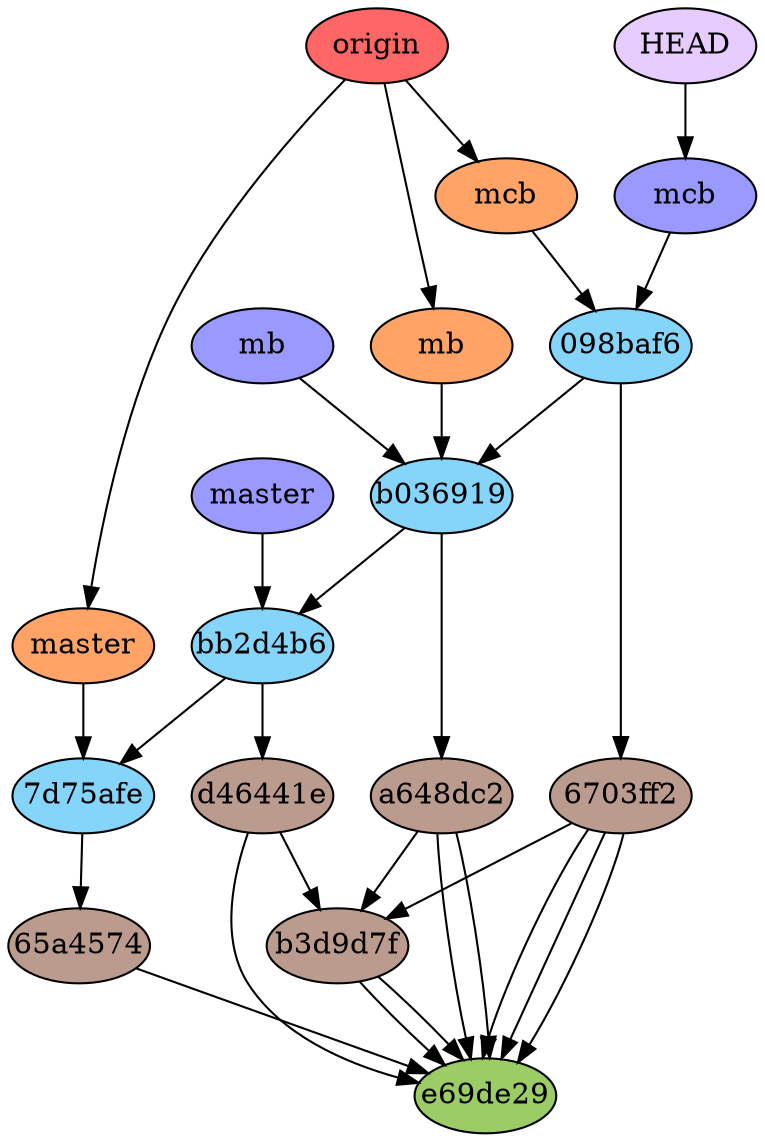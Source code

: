 digraph auto {
	graph [bgcolor=transparent]
	node [fixedsize=true style=filled width=0.95]
	e69de29bb2d1d6434b8b29ae775ad8c2e48c5391 [label=e69de29 fillcolor="#9ccc66"]
	"65a457425a679cbe9adf0d2741785d3ceabb44a7" [label="65a4574" fillcolor="#bc9b8f"]
	"65a457425a679cbe9adf0d2741785d3ceabb44a7" -> e69de29bb2d1d6434b8b29ae775ad8c2e48c5391
	"6703ff27f0bfeb0c8e874eebde55dd0c00cd9a8b" [label="6703ff2" fillcolor="#bc9b8f"]
	"6703ff27f0bfeb0c8e874eebde55dd0c00cd9a8b" -> e69de29bb2d1d6434b8b29ae775ad8c2e48c5391
	"6703ff27f0bfeb0c8e874eebde55dd0c00cd9a8b" -> e69de29bb2d1d6434b8b29ae775ad8c2e48c5391
	"6703ff27f0bfeb0c8e874eebde55dd0c00cd9a8b" -> e69de29bb2d1d6434b8b29ae775ad8c2e48c5391
	"6703ff27f0bfeb0c8e874eebde55dd0c00cd9a8b" -> b3d9d7f80d3182ae8cab368f47fdb08308aa877f
	a648dc2d0838bdf3885c4c48f927aacf4ab47041 [label=a648dc2 fillcolor="#bc9b8f"]
	a648dc2d0838bdf3885c4c48f927aacf4ab47041 -> e69de29bb2d1d6434b8b29ae775ad8c2e48c5391
	a648dc2d0838bdf3885c4c48f927aacf4ab47041 -> e69de29bb2d1d6434b8b29ae775ad8c2e48c5391
	a648dc2d0838bdf3885c4c48f927aacf4ab47041 -> b3d9d7f80d3182ae8cab368f47fdb08308aa877f
	b3d9d7f80d3182ae8cab368f47fdb08308aa877f [label=b3d9d7f fillcolor="#bc9b8f"]
	b3d9d7f80d3182ae8cab368f47fdb08308aa877f -> e69de29bb2d1d6434b8b29ae775ad8c2e48c5391
	b3d9d7f80d3182ae8cab368f47fdb08308aa877f -> e69de29bb2d1d6434b8b29ae775ad8c2e48c5391
	d46441e0dbd4645990091acc96faa35cc08967fb [label=d46441e fillcolor="#bc9b8f"]
	d46441e0dbd4645990091acc96faa35cc08967fb -> e69de29bb2d1d6434b8b29ae775ad8c2e48c5391
	d46441e0dbd4645990091acc96faa35cc08967fb -> b3d9d7f80d3182ae8cab368f47fdb08308aa877f
	"098baf659b39a094845a71e16165f236b978ff7d" [label="098baf6" fillcolor="#85d5fa"]
	"098baf659b39a094845a71e16165f236b978ff7d" -> "6703ff27f0bfeb0c8e874eebde55dd0c00cd9a8b"
	"098baf659b39a094845a71e16165f236b978ff7d" -> b0369190bef620ef2b3c8a3bb78cf9c22ed632cb
	"7d75afe690d5dba9ca8c4fcd5492ce3ccd984a20" [label="7d75afe" fillcolor="#85d5fa"]
	"7d75afe690d5dba9ca8c4fcd5492ce3ccd984a20" -> "65a457425a679cbe9adf0d2741785d3ceabb44a7"
	b0369190bef620ef2b3c8a3bb78cf9c22ed632cb [label=b036919 fillcolor="#85d5fa"]
	b0369190bef620ef2b3c8a3bb78cf9c22ed632cb -> a648dc2d0838bdf3885c4c48f927aacf4ab47041
	b0369190bef620ef2b3c8a3bb78cf9c22ed632cb -> bb2d4b614e6a6f27c69bd5c3c2ce369729577584
	bb2d4b614e6a6f27c69bd5c3c2ce369729577584 [label=bb2d4b6 fillcolor="#85d5fa"]
	bb2d4b614e6a6f27c69bd5c3c2ce369729577584 -> d46441e0dbd4645990091acc96faa35cc08967fb
	bb2d4b614e6a6f27c69bd5c3c2ce369729577584 -> "7d75afe690d5dba9ca8c4fcd5492ce3ccd984a20"
	master [label=master fillcolor="#9999ff"]
	master -> bb2d4b614e6a6f27c69bd5c3c2ce369729577584
	mb [label=mb fillcolor="#9999ff"]
	mb -> b0369190bef620ef2b3c8a3bb78cf9c22ed632cb
	mcb [label=mcb fillcolor="#9999ff"]
	mcb -> "098baf659b39a094845a71e16165f236b978ff7d"
	HEAD [label=HEAD fillcolor="#e6ccff"]
	HEAD -> mcb
	"origin/master" [label=master fillcolor="#ffa366"]
	"origin/master" -> "7d75afe690d5dba9ca8c4fcd5492ce3ccd984a20"
	"origin/mb" [label=mb fillcolor="#ffa366"]
	"origin/mb" -> b0369190bef620ef2b3c8a3bb78cf9c22ed632cb
	"origin/mcb" [label=mcb fillcolor="#ffa366"]
	"origin/mcb" -> "098baf659b39a094845a71e16165f236b978ff7d"
	origin [label=origin fillcolor="#ff6666"]
	origin -> "origin/master"
	origin -> "origin/mb"
	origin -> "origin/mcb"
}
